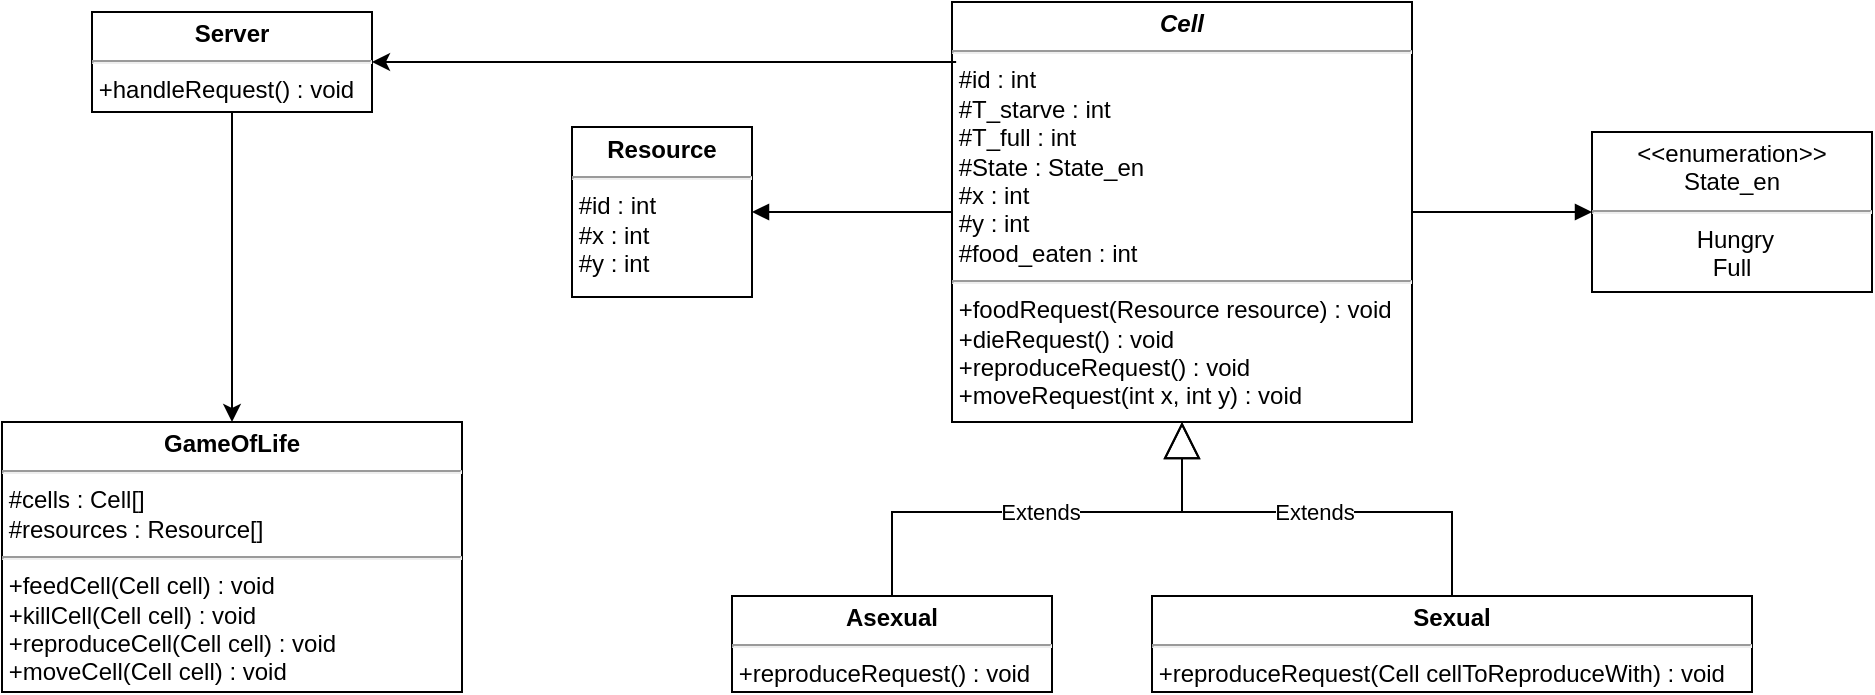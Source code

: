 <mxfile version="24.4.4" type="device">
  <diagram name="Page-1" id="SCfBk810Yw9hNmYwF9w-">
    <mxGraphModel dx="1000" dy="505" grid="1" gridSize="10" guides="1" tooltips="1" connect="1" arrows="1" fold="1" page="1" pageScale="1" pageWidth="850" pageHeight="1100" math="0" shadow="0">
      <root>
        <mxCell id="0" />
        <mxCell id="1" parent="0" />
        <mxCell id="MxErGI7ZO-yGuUe_Lzzk-43" style="edgeStyle=orthogonalEdgeStyle;rounded=0;orthogonalLoop=1;jettySize=auto;html=1;exitX=0.5;exitY=1;exitDx=0;exitDy=0;entryX=0.5;entryY=0;entryDx=0;entryDy=0;" edge="1" parent="1" source="MxErGI7ZO-yGuUe_Lzzk-8" target="MxErGI7ZO-yGuUe_Lzzk-41">
          <mxGeometry relative="1" as="geometry" />
        </mxCell>
        <mxCell id="MxErGI7ZO-yGuUe_Lzzk-8" value="&lt;p style=&quot;margin:0px;margin-top:4px;text-align:center;&quot;&gt;&lt;b&gt;Server&lt;/b&gt;&lt;/p&gt;&lt;hr&gt;&amp;nbsp;+handleRequest() : void&lt;hr&gt;" style="verticalAlign=top;align=left;overflow=fill;html=1;whiteSpace=wrap;" vertex="1" parent="1">
          <mxGeometry x="120" y="30" width="140" height="50" as="geometry" />
        </mxCell>
        <mxCell id="MxErGI7ZO-yGuUe_Lzzk-10" value="&lt;p style=&quot;margin:0px;margin-top:4px;text-align:center;&quot;&gt;&lt;b style=&quot;background-color: initial;&quot;&gt;&lt;i&gt;Cell&lt;/i&gt;&lt;/b&gt;&lt;/p&gt;&lt;hr&gt;&amp;nbsp;#id : int&lt;div&gt;&amp;nbsp;#T_starve : int&lt;div&gt;&amp;nbsp;#T_full : int&lt;/div&gt;&lt;div&gt;&amp;nbsp;#State : State_en&lt;/div&gt;&lt;div&gt;&amp;nbsp;#x : int&lt;/div&gt;&lt;div&gt;&amp;nbsp;#y : int&lt;br&gt;&amp;nbsp;#food_eaten : int&lt;br&gt;&lt;hr&gt;&amp;nbsp;+foodRequest(Resource resource) : void&lt;/div&gt;&lt;div&gt;&amp;nbsp;+dieRequest() : void&lt;/div&gt;&lt;div&gt;&amp;nbsp;+reproduceRequest() : void&lt;/div&gt;&lt;div&gt;&amp;nbsp;+moveRequest(int x, int y) : void&lt;br&gt;&lt;hr&gt;&lt;/div&gt;&lt;/div&gt;" style="verticalAlign=top;align=left;overflow=fill;html=1;whiteSpace=wrap;" vertex="1" parent="1">
          <mxGeometry x="550" y="25" width="230" height="210" as="geometry" />
        </mxCell>
        <mxCell id="MxErGI7ZO-yGuUe_Lzzk-27" value="&lt;p style=&quot;margin:0px;margin-top:4px;text-align:center;&quot;&gt;&amp;lt;&amp;lt;enumeration&amp;gt;&amp;gt;&lt;/p&gt;&lt;div style=&quot;text-align: center;&quot;&gt;State_en&lt;/div&gt;&lt;hr&gt;&lt;div style=&quot;text-align: center;&quot;&gt;&lt;span style=&quot;background-color: initial;&quot;&gt;&amp;nbsp;&lt;/span&gt;&lt;span style=&quot;background-color: initial;&quot;&gt;Hungry&lt;/span&gt;&lt;/div&gt;&lt;div style=&quot;text-align: center;&quot;&gt;Full&lt;/div&gt;&lt;div&gt;&lt;/div&gt;" style="verticalAlign=top;align=left;overflow=fill;html=1;whiteSpace=wrap;" vertex="1" parent="1">
          <mxGeometry x="870" y="90" width="140" height="80" as="geometry" />
        </mxCell>
        <mxCell id="MxErGI7ZO-yGuUe_Lzzk-28" value="" style="endArrow=block;endFill=1;html=1;edgeStyle=orthogonalEdgeStyle;align=left;verticalAlign=top;rounded=0;exitX=1;exitY=0.5;exitDx=0;exitDy=0;entryX=0;entryY=0.5;entryDx=0;entryDy=0;" edge="1" parent="1" source="MxErGI7ZO-yGuUe_Lzzk-10" target="MxErGI7ZO-yGuUe_Lzzk-27">
          <mxGeometry x="-1" relative="1" as="geometry">
            <mxPoint x="560" y="260" as="sourcePoint" />
            <mxPoint x="720" y="260" as="targetPoint" />
          </mxGeometry>
        </mxCell>
        <mxCell id="MxErGI7ZO-yGuUe_Lzzk-30" value="&lt;p style=&quot;margin:0px;margin-top:4px;text-align:center;&quot;&gt;&lt;b&gt;Resource&lt;/b&gt;&lt;/p&gt;&lt;hr&gt;&amp;nbsp;#id : int&lt;div&gt;&lt;div&gt;&amp;nbsp;#x : int&lt;/div&gt;&lt;div&gt;&amp;nbsp;#y : int&lt;br&gt;&lt;br&gt;&lt;/div&gt;&lt;/div&gt;" style="verticalAlign=top;align=left;overflow=fill;html=1;whiteSpace=wrap;" vertex="1" parent="1">
          <mxGeometry x="360" y="87.5" width="90" height="85" as="geometry" />
        </mxCell>
        <mxCell id="MxErGI7ZO-yGuUe_Lzzk-32" value="" style="endArrow=block;endFill=1;html=1;edgeStyle=orthogonalEdgeStyle;align=left;verticalAlign=top;rounded=0;exitX=0;exitY=0.5;exitDx=0;exitDy=0;entryX=1;entryY=0.5;entryDx=0;entryDy=0;" edge="1" parent="1" source="MxErGI7ZO-yGuUe_Lzzk-10" target="MxErGI7ZO-yGuUe_Lzzk-30">
          <mxGeometry x="-1" relative="1" as="geometry">
            <mxPoint x="880" y="90" as="sourcePoint" />
            <mxPoint x="790" y="140" as="targetPoint" />
          </mxGeometry>
        </mxCell>
        <mxCell id="MxErGI7ZO-yGuUe_Lzzk-33" value="Extends" style="endArrow=block;endSize=16;endFill=0;html=1;rounded=0;entryX=0.5;entryY=1;entryDx=0;entryDy=0;" edge="1" parent="1" source="MxErGI7ZO-yGuUe_Lzzk-35" target="MxErGI7ZO-yGuUe_Lzzk-10">
          <mxGeometry width="160" relative="1" as="geometry">
            <mxPoint x="520" y="320" as="sourcePoint" />
            <mxPoint x="720" y="230" as="targetPoint" />
            <Array as="points">
              <mxPoint x="520" y="280" />
              <mxPoint x="665" y="280" />
            </Array>
          </mxGeometry>
        </mxCell>
        <mxCell id="MxErGI7ZO-yGuUe_Lzzk-34" value="Extends" style="endArrow=block;endSize=16;endFill=0;html=1;rounded=0;exitX=0.5;exitY=0;exitDx=0;exitDy=0;entryX=0.5;entryY=1;entryDx=0;entryDy=0;" edge="1" parent="1" source="MxErGI7ZO-yGuUe_Lzzk-40" target="MxErGI7ZO-yGuUe_Lzzk-10">
          <mxGeometry width="160" relative="1" as="geometry">
            <mxPoint x="800.125" y="322.455" as="sourcePoint" />
            <mxPoint x="660" y="240" as="targetPoint" />
            <Array as="points">
              <mxPoint x="800" y="280" />
              <mxPoint x="665" y="280" />
            </Array>
          </mxGeometry>
        </mxCell>
        <mxCell id="MxErGI7ZO-yGuUe_Lzzk-35" value="&lt;p style=&quot;margin:0px;margin-top:4px;text-align:center;&quot;&gt;&lt;b&gt;Asexual&lt;/b&gt;&lt;/p&gt;&lt;hr&gt;&amp;nbsp;+reproduceRequest() : void&lt;hr&gt;" style="verticalAlign=top;align=left;overflow=fill;html=1;whiteSpace=wrap;" vertex="1" parent="1">
          <mxGeometry x="440" y="322" width="160" height="48" as="geometry" />
        </mxCell>
        <mxCell id="MxErGI7ZO-yGuUe_Lzzk-40" value="&lt;p style=&quot;margin:0px;margin-top:4px;text-align:center;&quot;&gt;&lt;b&gt;Sexual&lt;/b&gt;&lt;/p&gt;&lt;hr&gt;&amp;nbsp;+reproduceRequest(Cell cellToReproduceWith) : void&lt;hr&gt;" style="verticalAlign=top;align=left;overflow=fill;html=1;whiteSpace=wrap;" vertex="1" parent="1">
          <mxGeometry x="650" y="322" width="300" height="48" as="geometry" />
        </mxCell>
        <mxCell id="MxErGI7ZO-yGuUe_Lzzk-41" value="&lt;p style=&quot;margin:0px;margin-top:4px;text-align:center;&quot;&gt;&lt;b&gt;GameOfLife&lt;/b&gt;&lt;/p&gt;&lt;hr&gt;&amp;nbsp;#cells : Cell[]&lt;div&gt;&amp;nbsp;#resources : Resource[]&lt;br&gt;&lt;div&gt;&lt;div&gt;&lt;hr&gt;&amp;nbsp;+feedCell(Cell cell) : void&lt;/div&gt;&lt;div&gt;&amp;nbsp;+killCell(Cell cell) : void&lt;/div&gt;&lt;div&gt;&amp;nbsp;+reproduceCell(Cell cell) : void&lt;/div&gt;&lt;div&gt;&amp;nbsp;+moveCell(Cell cell) : void&lt;/div&gt;&lt;div&gt;&lt;hr&gt;&lt;/div&gt;&lt;/div&gt;&lt;/div&gt;" style="verticalAlign=top;align=left;overflow=fill;html=1;whiteSpace=wrap;" vertex="1" parent="1">
          <mxGeometry x="75" y="235" width="230" height="135" as="geometry" />
        </mxCell>
        <mxCell id="MxErGI7ZO-yGuUe_Lzzk-42" style="edgeStyle=orthogonalEdgeStyle;rounded=0;orthogonalLoop=1;jettySize=auto;html=1;exitX=0.009;exitY=0.143;exitDx=0;exitDy=0;entryX=1;entryY=0.5;entryDx=0;entryDy=0;exitPerimeter=0;" edge="1" parent="1" source="MxErGI7ZO-yGuUe_Lzzk-10" target="MxErGI7ZO-yGuUe_Lzzk-8">
          <mxGeometry relative="1" as="geometry" />
        </mxCell>
      </root>
    </mxGraphModel>
  </diagram>
</mxfile>
